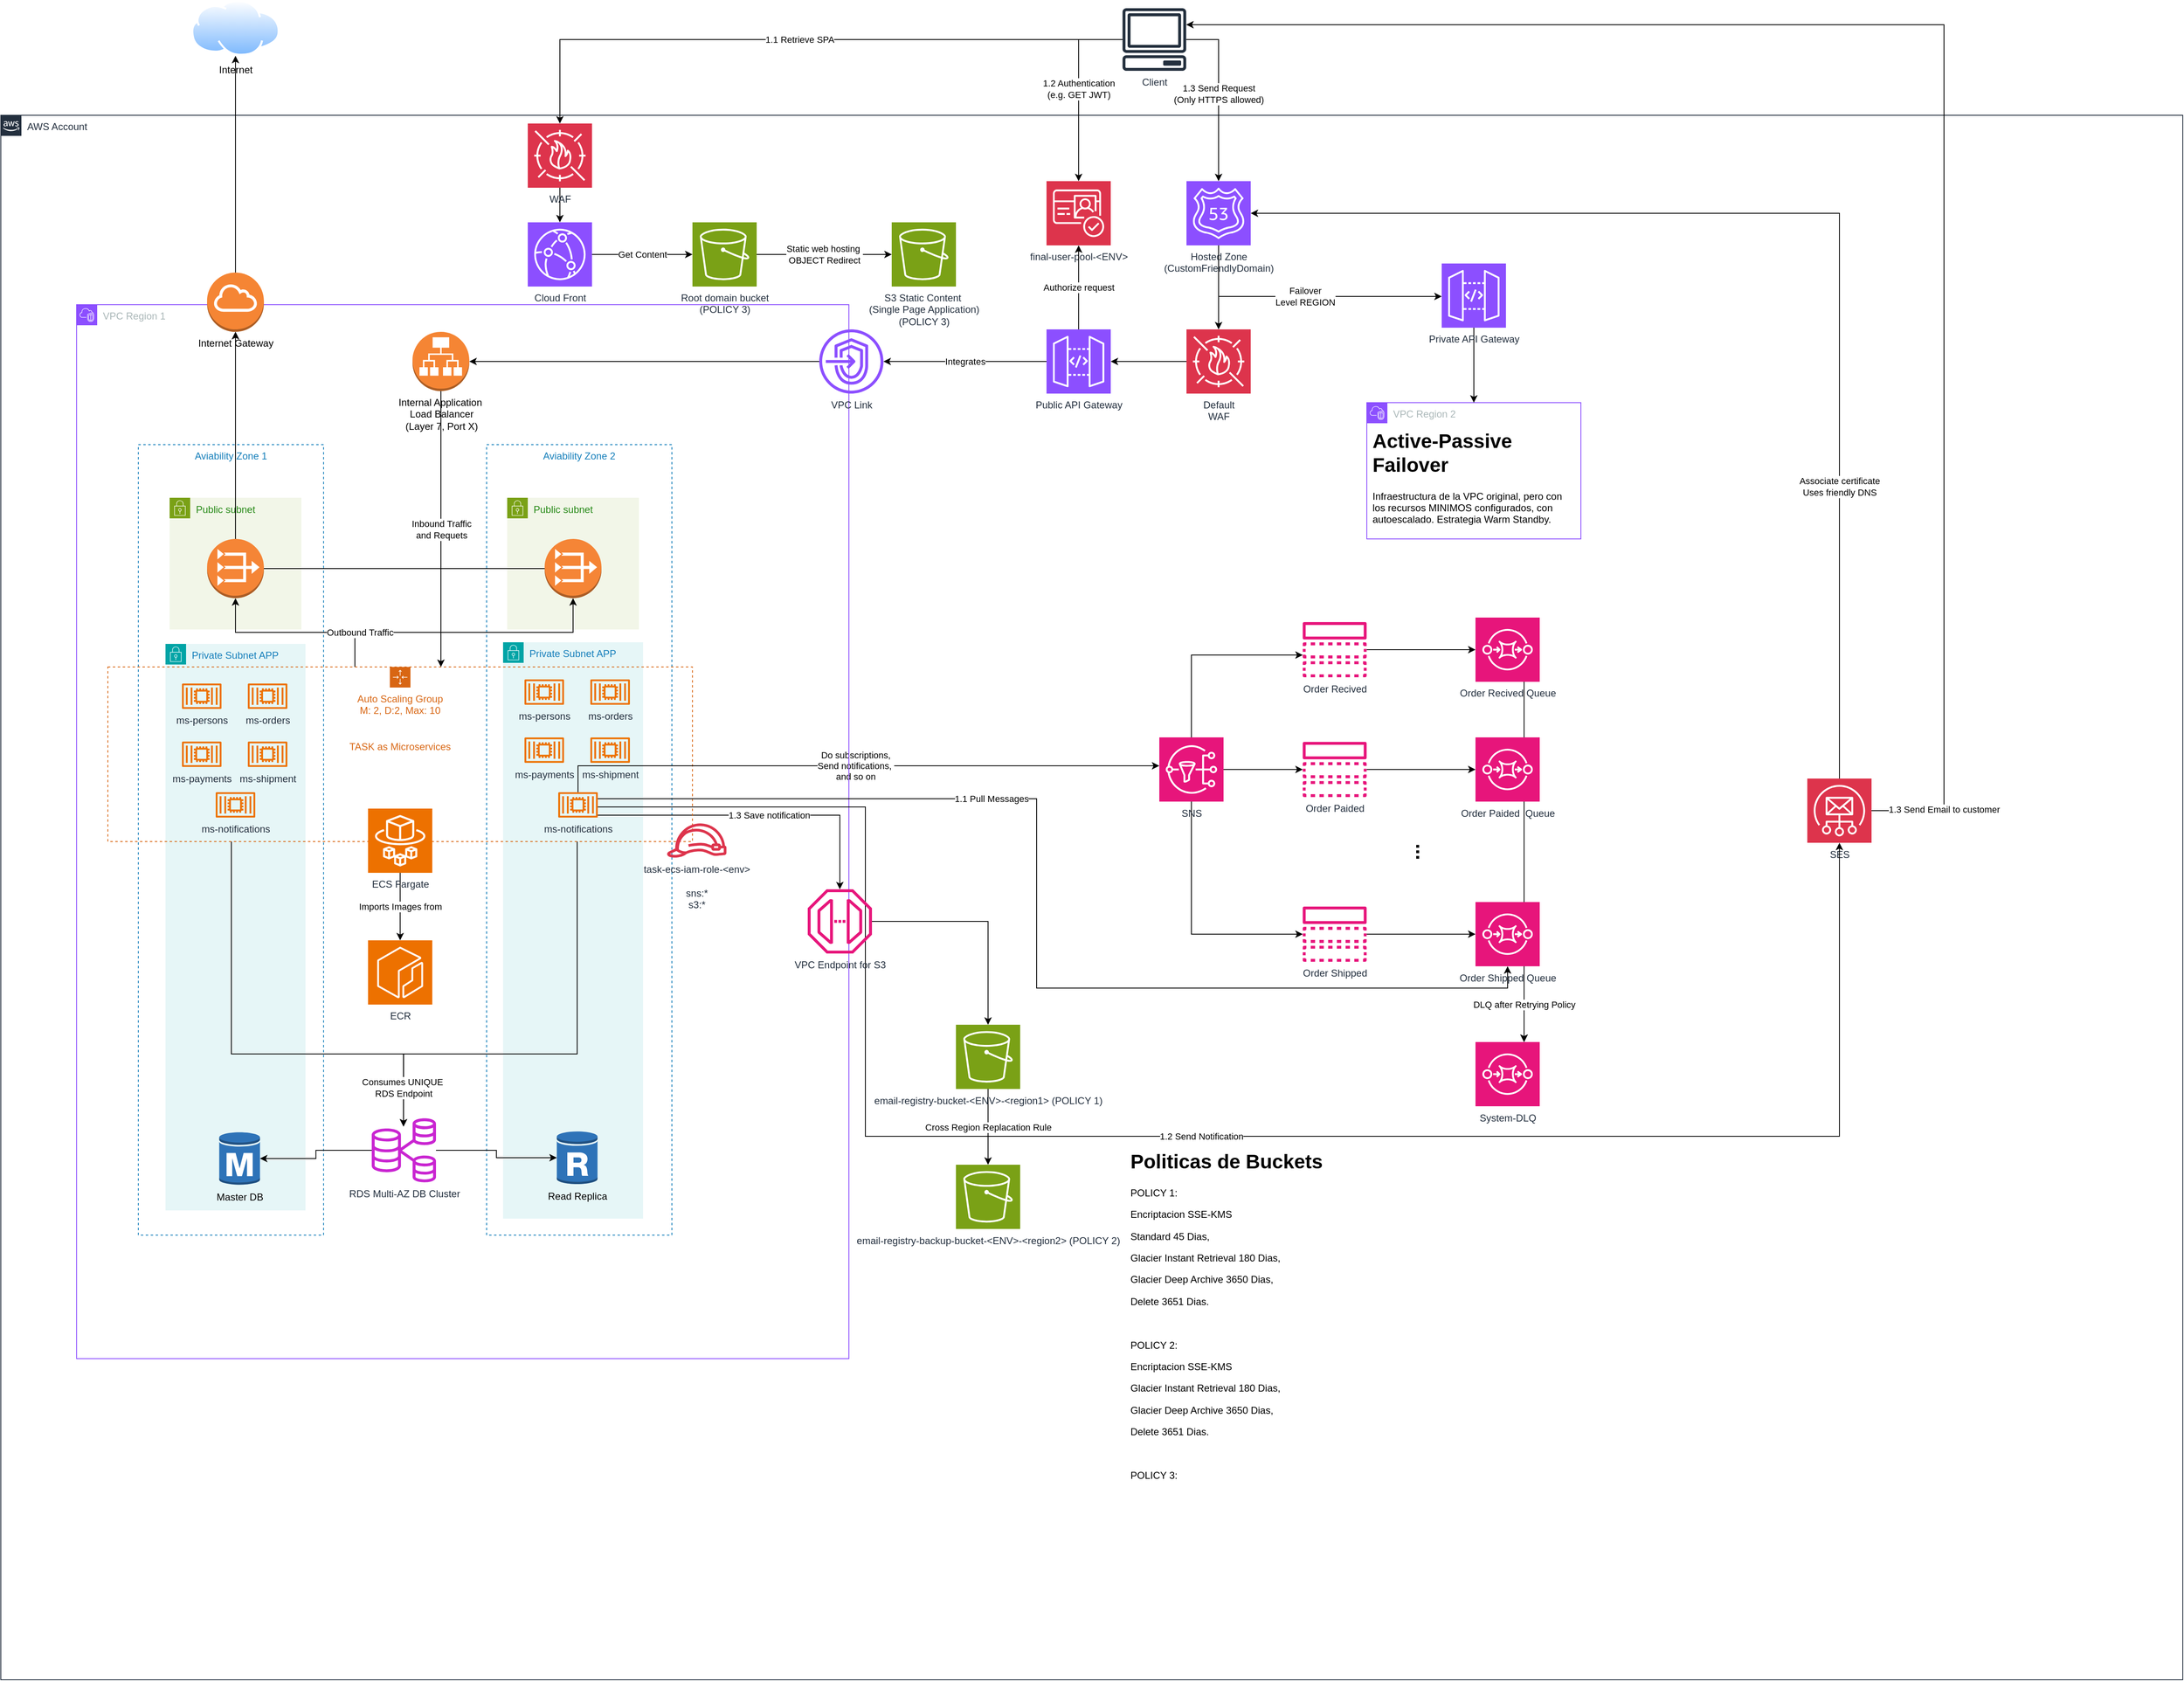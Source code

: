 <mxfile version="26.0.14">
  <diagram name="Página-1" id="UeyDWp3atbMxSJS5Hcny">
    <mxGraphModel dx="2514" dy="2037" grid="1" gridSize="10" guides="1" tooltips="1" connect="1" arrows="1" fold="1" page="1" pageScale="1" pageWidth="827" pageHeight="1169" math="0" shadow="0">
      <root>
        <mxCell id="0" />
        <mxCell id="1" parent="0" />
        <mxCell id="W8wxUIG6hcebt33dwh8t-103" value="Public subnet" style="points=[[0,0],[0.25,0],[0.5,0],[0.75,0],[1,0],[1,0.25],[1,0.5],[1,0.75],[1,1],[0.75,1],[0.5,1],[0.25,1],[0,1],[0,0.75],[0,0.5],[0,0.25]];outlineConnect=0;gradientColor=none;html=1;whiteSpace=wrap;fontSize=12;fontStyle=0;container=0;pointerEvents=0;collapsible=0;recursiveResize=0;shape=mxgraph.aws4.group;grIcon=mxgraph.aws4.group_security_group;grStroke=0;strokeColor=#7AA116;fillColor=#F2F6E8;verticalAlign=top;align=left;spacingLeft=30;fontColor=#248814;dashed=0;movable=1;resizable=1;rotatable=1;deletable=1;editable=1;locked=0;connectable=1;" parent="1" vertex="1">
          <mxGeometry x="35" y="364.5" width="160" height="160" as="geometry" />
        </mxCell>
        <mxCell id="W8wxUIG6hcebt33dwh8t-148" value="Aviability Zone 2" style="fillColor=none;strokeColor=#147EBA;dashed=1;verticalAlign=top;fontStyle=0;fontColor=#147EBA;whiteSpace=wrap;html=1;" parent="1" vertex="1">
          <mxGeometry x="10" y="300" width="225" height="960" as="geometry" />
        </mxCell>
        <mxCell id="W8wxUIG6hcebt33dwh8t-147" value="Aviability Zone 1" style="fillColor=none;strokeColor=#147EBA;dashed=1;verticalAlign=top;fontStyle=0;fontColor=#147EBA;whiteSpace=wrap;html=1;" parent="1" vertex="1">
          <mxGeometry x="-413" y="300" width="225" height="960" as="geometry" />
        </mxCell>
        <mxCell id="W8wxUIG6hcebt33dwh8t-63" value="Public subnet" style="points=[[0,0],[0.25,0],[0.5,0],[0.75,0],[1,0],[1,0.25],[1,0.5],[1,0.75],[1,1],[0.75,1],[0.5,1],[0.25,1],[0,1],[0,0.75],[0,0.5],[0,0.25]];outlineConnect=0;gradientColor=none;html=1;whiteSpace=wrap;fontSize=12;fontStyle=0;container=0;pointerEvents=0;collapsible=0;recursiveResize=0;shape=mxgraph.aws4.group;grIcon=mxgraph.aws4.group_security_group;grStroke=0;strokeColor=#7AA116;fillColor=#F2F6E8;verticalAlign=top;align=left;spacingLeft=30;fontColor=#248814;dashed=0;" parent="1" vertex="1">
          <mxGeometry x="-375" y="364.5" width="160" height="160" as="geometry" />
        </mxCell>
        <mxCell id="W8wxUIG6hcebt33dwh8t-146" style="edgeStyle=orthogonalEdgeStyle;rounded=0;orthogonalLoop=1;jettySize=auto;html=1;entryX=0.5;entryY=1;entryDx=0;entryDy=0;entryPerimeter=0;" parent="1" source="W8wxUIG6hcebt33dwh8t-104" target="W8wxUIG6hcebt33dwh8t-142" edge="1">
          <mxGeometry relative="1" as="geometry" />
        </mxCell>
        <mxCell id="W8wxUIG6hcebt33dwh8t-137" value="AWS Account" style="points=[[0,0],[0.25,0],[0.5,0],[0.75,0],[1,0],[1,0.25],[1,0.5],[1,0.75],[1,1],[0.75,1],[0.5,1],[0.25,1],[0,1],[0,0.75],[0,0.5],[0,0.25]];outlineConnect=0;gradientColor=none;html=1;whiteSpace=wrap;fontSize=12;fontStyle=0;container=0;pointerEvents=0;collapsible=0;recursiveResize=0;shape=mxgraph.aws4.group;grIcon=mxgraph.aws4.group_aws_cloud_alt;strokeColor=#232F3E;fillColor=none;verticalAlign=top;align=left;spacingLeft=30;fontColor=#232F3E;dashed=0;" parent="1" vertex="1">
          <mxGeometry x="-580" y="-100" width="2650" height="1900" as="geometry" />
        </mxCell>
        <mxCell id="W8wxUIG6hcebt33dwh8t-102" value="Private Subnet APP" style="points=[[0,0],[0.25,0],[0.5,0],[0.75,0],[1,0],[1,0.25],[1,0.5],[1,0.75],[1,1],[0.75,1],[0.5,1],[0.25,1],[0,1],[0,0.75],[0,0.5],[0,0.25]];outlineConnect=0;gradientColor=none;html=1;whiteSpace=wrap;fontSize=12;fontStyle=0;container=0;pointerEvents=0;collapsible=0;recursiveResize=0;shape=mxgraph.aws4.group;grIcon=mxgraph.aws4.group_security_group;grStroke=0;strokeColor=#00A4A6;fillColor=#E6F6F7;verticalAlign=top;align=left;spacingLeft=30;fontColor=#147EBA;dashed=0;movable=1;resizable=1;rotatable=1;deletable=1;editable=1;locked=0;connectable=1;" parent="1" vertex="1">
          <mxGeometry x="30" y="540" width="170" height="700" as="geometry" />
        </mxCell>
        <mxCell id="W8wxUIG6hcebt33dwh8t-8" style="edgeStyle=orthogonalEdgeStyle;rounded=0;orthogonalLoop=1;jettySize=auto;html=1;" parent="1" source="W8wxUIG6hcebt33dwh8t-2" target="W8wxUIG6hcebt33dwh8t-4" edge="1">
          <mxGeometry relative="1" as="geometry">
            <Array as="points">
              <mxPoint x="866" y="555.5" />
            </Array>
          </mxGeometry>
        </mxCell>
        <mxCell id="W8wxUIG6hcebt33dwh8t-9" style="edgeStyle=orthogonalEdgeStyle;rounded=0;orthogonalLoop=1;jettySize=auto;html=1;" parent="1" source="W8wxUIG6hcebt33dwh8t-2" target="W8wxUIG6hcebt33dwh8t-5" edge="1">
          <mxGeometry relative="1" as="geometry" />
        </mxCell>
        <mxCell id="W8wxUIG6hcebt33dwh8t-10" style="edgeStyle=orthogonalEdgeStyle;rounded=0;orthogonalLoop=1;jettySize=auto;html=1;" parent="1" source="W8wxUIG6hcebt33dwh8t-2" target="W8wxUIG6hcebt33dwh8t-6" edge="1">
          <mxGeometry relative="1" as="geometry">
            <Array as="points">
              <mxPoint x="866" y="894.5" />
            </Array>
          </mxGeometry>
        </mxCell>
        <mxCell id="W8wxUIG6hcebt33dwh8t-2" value="SNS" style="sketch=0;points=[[0,0,0],[0.25,0,0],[0.5,0,0],[0.75,0,0],[1,0,0],[0,1,0],[0.25,1,0],[0.5,1,0],[0.75,1,0],[1,1,0],[0,0.25,0],[0,0.5,0],[0,0.75,0],[1,0.25,0],[1,0.5,0],[1,0.75,0]];outlineConnect=0;fontColor=#232F3E;fillColor=#E7157B;strokeColor=#ffffff;dashed=0;verticalLabelPosition=bottom;verticalAlign=top;align=center;html=1;fontSize=12;fontStyle=0;aspect=fixed;shape=mxgraph.aws4.resourceIcon;resIcon=mxgraph.aws4.sns;" parent="1" vertex="1">
          <mxGeometry x="827" y="655.5" width="78" height="78" as="geometry" />
        </mxCell>
        <mxCell id="W8wxUIG6hcebt33dwh8t-18" style="edgeStyle=orthogonalEdgeStyle;rounded=0;orthogonalLoop=1;jettySize=auto;html=1;" parent="1" source="W8wxUIG6hcebt33dwh8t-4" target="W8wxUIG6hcebt33dwh8t-13" edge="1">
          <mxGeometry relative="1" as="geometry" />
        </mxCell>
        <mxCell id="W8wxUIG6hcebt33dwh8t-4" value="Order Recived" style="sketch=0;outlineConnect=0;fontColor=#232F3E;gradientColor=none;fillColor=#E7157B;strokeColor=none;dashed=0;verticalLabelPosition=bottom;verticalAlign=top;align=center;html=1;fontSize=12;fontStyle=0;aspect=fixed;pointerEvents=1;shape=mxgraph.aws4.topic;" parent="1" vertex="1">
          <mxGeometry x="1001" y="515.5" width="78" height="67" as="geometry" />
        </mxCell>
        <mxCell id="W8wxUIG6hcebt33dwh8t-17" style="edgeStyle=orthogonalEdgeStyle;rounded=0;orthogonalLoop=1;jettySize=auto;html=1;" parent="1" source="W8wxUIG6hcebt33dwh8t-5" target="W8wxUIG6hcebt33dwh8t-14" edge="1">
          <mxGeometry relative="1" as="geometry" />
        </mxCell>
        <mxCell id="W8wxUIG6hcebt33dwh8t-5" value="Order Paided" style="sketch=0;outlineConnect=0;fontColor=#232F3E;gradientColor=none;fillColor=#E7157B;strokeColor=none;dashed=0;verticalLabelPosition=bottom;verticalAlign=top;align=center;html=1;fontSize=12;fontStyle=0;aspect=fixed;pointerEvents=1;shape=mxgraph.aws4.topic;" parent="1" vertex="1">
          <mxGeometry x="1001" y="661" width="78" height="67" as="geometry" />
        </mxCell>
        <mxCell id="W8wxUIG6hcebt33dwh8t-16" style="edgeStyle=orthogonalEdgeStyle;rounded=0;orthogonalLoop=1;jettySize=auto;html=1;" parent="1" source="W8wxUIG6hcebt33dwh8t-6" target="W8wxUIG6hcebt33dwh8t-15" edge="1">
          <mxGeometry relative="1" as="geometry" />
        </mxCell>
        <mxCell id="W8wxUIG6hcebt33dwh8t-6" value="Order Shipped" style="sketch=0;outlineConnect=0;fontColor=#232F3E;gradientColor=none;fillColor=#E7157B;strokeColor=none;dashed=0;verticalLabelPosition=bottom;verticalAlign=top;align=center;html=1;fontSize=12;fontStyle=0;aspect=fixed;pointerEvents=1;shape=mxgraph.aws4.topic;" parent="1" vertex="1">
          <mxGeometry x="1001" y="861" width="78" height="67" as="geometry" />
        </mxCell>
        <mxCell id="W8wxUIG6hcebt33dwh8t-34" value="Cross Region Replacation Rule" style="edgeStyle=orthogonalEdgeStyle;rounded=0;orthogonalLoop=1;jettySize=auto;html=1;" parent="1" source="W8wxUIG6hcebt33dwh8t-11" target="W8wxUIG6hcebt33dwh8t-33" edge="1">
          <mxGeometry relative="1" as="geometry">
            <mxPoint as="offset" />
          </mxGeometry>
        </mxCell>
        <mxCell id="W8wxUIG6hcebt33dwh8t-11" value="email-registry-bucket-&amp;lt;ENV&amp;gt;-&amp;lt;region1&amp;gt; (POLICY 1)" style="sketch=0;points=[[0,0,0],[0.25,0,0],[0.5,0,0],[0.75,0,0],[1,0,0],[0,1,0],[0.25,1,0],[0.5,1,0],[0.75,1,0],[1,1,0],[0,0.25,0],[0,0.5,0],[0,0.75,0],[1,0.25,0],[1,0.5,0],[1,0.75,0]];outlineConnect=0;fontColor=#232F3E;fillColor=#7AA116;strokeColor=#ffffff;dashed=0;verticalLabelPosition=bottom;verticalAlign=top;align=center;html=1;fontSize=12;fontStyle=0;aspect=fixed;shape=mxgraph.aws4.resourceIcon;resIcon=mxgraph.aws4.s3;" parent="1" vertex="1">
          <mxGeometry x="580" y="1004.5" width="78" height="78" as="geometry" />
        </mxCell>
        <mxCell id="W8wxUIG6hcebt33dwh8t-12" value="&lt;h1 style=&quot;margin-top: 0px;&quot;&gt;Politicas de Buckets&lt;/h1&gt;&lt;p&gt;&lt;span style=&quot;background-color: transparent; color: light-dark(rgb(0, 0, 0), rgb(255, 255, 255));&quot;&gt;POLICY 1:&lt;/span&gt;&lt;br&gt;&lt;/p&gt;&lt;p&gt;Encriptacion SSE-KMS&lt;span style=&quot;background-color: transparent; color: light-dark(rgb(0, 0, 0), rgb(255, 255, 255));&quot;&gt;&lt;br&gt;&lt;/span&gt;&lt;/p&gt;&lt;p&gt;Standard 45 Dias,&lt;/p&gt;&lt;p&gt;Glacier Instant Retrieval 180 Dias,&lt;/p&gt;&lt;p&gt;&lt;span style=&quot;background-color: transparent; color: light-dark(rgb(0, 0, 0), rgb(255, 255, 255));&quot;&gt;Glacier Deep Archive 3650 Dias,&lt;/span&gt;&lt;br&gt;&lt;/p&gt;&lt;p&gt;&lt;span style=&quot;background-color: transparent; color: light-dark(rgb(0, 0, 0), rgb(255, 255, 255));&quot;&gt;Delete 3651 Dias.&lt;/span&gt;&lt;/p&gt;&lt;p&gt;&lt;span style=&quot;background-color: transparent; color: light-dark(rgb(0, 0, 0), rgb(255, 255, 255));&quot;&gt;&lt;br&gt;&lt;/span&gt;&lt;/p&gt;&lt;p&gt;POLICY 2:&lt;/p&gt;&lt;p&gt;Encriptacion SSE-KMS&lt;br&gt;&lt;/p&gt;&lt;p&gt;&lt;span style=&quot;background-color: transparent; color: light-dark(rgb(0, 0, 0), rgb(255, 255, 255));&quot;&gt;Glacier Instant Retrieval 180 Dias,&lt;/span&gt;&lt;br&gt;&lt;/p&gt;&lt;p&gt;&lt;span style=&quot;background-color: transparent; color: light-dark(rgb(0, 0, 0), rgb(255, 255, 255));&quot;&gt;Glacier Deep Archive 3650 Dias,&lt;/span&gt;&lt;br&gt;&lt;/p&gt;&lt;p&gt;&lt;span style=&quot;background-color: transparent; color: light-dark(rgb(0, 0, 0), rgb(255, 255, 255));&quot;&gt;Delete 3651 Dias.&lt;/span&gt;&lt;/p&gt;&lt;p&gt;&lt;span style=&quot;background-color: transparent; color: light-dark(rgb(0, 0, 0), rgb(255, 255, 255));&quot;&gt;&lt;br&gt;&lt;/span&gt;&lt;/p&gt;&lt;p&gt;&lt;span style=&quot;background-color: transparent; color: light-dark(rgb(0, 0, 0), rgb(255, 255, 255));&quot;&gt;POLICY 3:&lt;/span&gt;&lt;/p&gt;&lt;p&gt;&lt;span style=&quot;background-color: transparent; color: light-dark(rgb(0, 0, 0), rgb(255, 255, 255));&quot;&gt;&lt;br&gt;&lt;/span&gt;&lt;/p&gt;" style="text;html=1;whiteSpace=wrap;overflow=hidden;rounded=0;" parent="1" vertex="1">
          <mxGeometry x="790" y="1150" width="380" height="600" as="geometry" />
        </mxCell>
        <mxCell id="W8wxUIG6hcebt33dwh8t-37" style="edgeStyle=orthogonalEdgeStyle;rounded=0;orthogonalLoop=1;jettySize=auto;html=1;" parent="1" edge="1">
          <mxGeometry relative="1" as="geometry">
            <mxPoint x="1270" y="588" as="sourcePoint" />
            <mxPoint x="1270" y="1025.5" as="targetPoint" />
          </mxGeometry>
        </mxCell>
        <mxCell id="W8wxUIG6hcebt33dwh8t-13" value="Order Recived Queue" style="sketch=0;points=[[0,0,0],[0.25,0,0],[0.5,0,0],[0.75,0,0],[1,0,0],[0,1,0],[0.25,1,0],[0.5,1,0],[0.75,1,0],[1,1,0],[0,0.25,0],[0,0.5,0],[0,0.75,0],[1,0.25,0],[1,0.5,0],[1,0.75,0]];outlineConnect=0;fontColor=#232F3E;fillColor=#E7157B;strokeColor=#ffffff;dashed=0;verticalLabelPosition=bottom;verticalAlign=top;align=center;html=1;fontSize=12;fontStyle=0;aspect=fixed;shape=mxgraph.aws4.resourceIcon;resIcon=mxgraph.aws4.sqs;" parent="1" vertex="1">
          <mxGeometry x="1211" y="510" width="78" height="78" as="geometry" />
        </mxCell>
        <mxCell id="W8wxUIG6hcebt33dwh8t-38" style="edgeStyle=orthogonalEdgeStyle;rounded=0;orthogonalLoop=1;jettySize=auto;html=1;" parent="1" edge="1">
          <mxGeometry relative="1" as="geometry">
            <mxPoint x="1270" y="733.5" as="sourcePoint" />
            <mxPoint x="1270" y="1025.5" as="targetPoint" />
          </mxGeometry>
        </mxCell>
        <mxCell id="W8wxUIG6hcebt33dwh8t-14" value="Order Paided&amp;nbsp;&amp;nbsp;Queue" style="sketch=0;points=[[0,0,0],[0.25,0,0],[0.5,0,0],[0.75,0,0],[1,0,0],[0,1,0],[0.25,1,0],[0.5,1,0],[0.75,1,0],[1,1,0],[0,0.25,0],[0,0.5,0],[0,0.75,0],[1,0.25,0],[1,0.5,0],[1,0.75,0]];outlineConnect=0;fontColor=#232F3E;fillColor=#E7157B;strokeColor=#ffffff;dashed=0;verticalLabelPosition=bottom;verticalAlign=top;align=center;html=1;fontSize=12;fontStyle=0;aspect=fixed;shape=mxgraph.aws4.resourceIcon;resIcon=mxgraph.aws4.sqs;" parent="1" vertex="1">
          <mxGeometry x="1211" y="655.5" width="78" height="78" as="geometry" />
        </mxCell>
        <mxCell id="W8wxUIG6hcebt33dwh8t-15" value="Order Shipped Queue" style="sketch=0;points=[[0,0,0],[0.25,0,0],[0.5,0,0],[0.75,0,0],[1,0,0],[0,1,0],[0.25,1,0],[0.5,1,0],[0.75,1,0],[1,1,0],[0,0.25,0],[0,0.5,0],[0,0.75,0],[1,0.25,0],[1,0.5,0],[1,0.75,0]];outlineConnect=0;fontColor=#232F3E;fillColor=#E7157B;strokeColor=#ffffff;dashed=0;verticalLabelPosition=bottom;verticalAlign=top;align=center;html=1;fontSize=12;fontStyle=0;aspect=fixed;shape=mxgraph.aws4.resourceIcon;resIcon=mxgraph.aws4.sqs;" parent="1" vertex="1">
          <mxGeometry x="1211" y="855.5" width="78" height="78" as="geometry" />
        </mxCell>
        <mxCell id="W8wxUIG6hcebt33dwh8t-32" value="1.3 Save notification" style="edgeStyle=orthogonalEdgeStyle;rounded=0;orthogonalLoop=1;jettySize=auto;html=1;" parent="1" source="W8wxUIG6hcebt33dwh8t-128" target="yXCmuLq85bu9272WF-M7-2" edge="1">
          <mxGeometry x="0.084" relative="1" as="geometry">
            <mxPoint x="619" y="783.5" as="sourcePoint" />
            <Array as="points">
              <mxPoint x="439" y="750" />
            </Array>
            <mxPoint as="offset" />
          </mxGeometry>
        </mxCell>
        <mxCell id="W8wxUIG6hcebt33dwh8t-151" value="1.3 Send Email to customer" style="edgeStyle=orthogonalEdgeStyle;rounded=0;orthogonalLoop=1;jettySize=auto;html=1;" parent="1" source="W8wxUIG6hcebt33dwh8t-23" target="W8wxUIG6hcebt33dwh8t-45" edge="1">
          <mxGeometry x="-0.909" relative="1" as="geometry">
            <Array as="points">
              <mxPoint x="1780" y="744" />
              <mxPoint x="1780" y="-210" />
            </Array>
            <mxPoint as="offset" />
          </mxGeometry>
        </mxCell>
        <mxCell id="W8wxUIG6hcebt33dwh8t-23" value="SES" style="sketch=0;points=[[0,0,0],[0.25,0,0],[0.5,0,0],[0.75,0,0],[1,0,0],[0,1,0],[0.25,1,0],[0.5,1,0],[0.75,1,0],[1,1,0],[0,0.25,0],[0,0.5,0],[0,0.75,0],[1,0.25,0],[1,0.5,0],[1,0.75,0]];outlineConnect=0;fontColor=#232F3E;fillColor=#DD344C;strokeColor=#ffffff;dashed=0;verticalLabelPosition=bottom;verticalAlign=top;align=center;html=1;fontSize=12;fontStyle=0;aspect=fixed;shape=mxgraph.aws4.resourceIcon;resIcon=mxgraph.aws4.simple_email_service;" parent="1" vertex="1">
          <mxGeometry x="1614" y="705.5" width="78" height="78" as="geometry" />
        </mxCell>
        <mxCell id="W8wxUIG6hcebt33dwh8t-53" style="edgeStyle=orthogonalEdgeStyle;rounded=0;orthogonalLoop=1;jettySize=auto;html=1;" parent="1" source="W8wxUIG6hcebt33dwh8t-28" target="W8wxUIG6hcebt33dwh8t-52" edge="1">
          <mxGeometry relative="1" as="geometry" />
        </mxCell>
        <mxCell id="vb863O5oUdCs1b9omrCE-2" value="Failover&lt;div&gt;Level REGION&lt;/div&gt;" style="edgeStyle=orthogonalEdgeStyle;rounded=0;orthogonalLoop=1;jettySize=auto;html=1;" parent="1" source="W8wxUIG6hcebt33dwh8t-28" target="W8wxUIG6hcebt33dwh8t-157" edge="1">
          <mxGeometry relative="1" as="geometry">
            <Array as="points">
              <mxPoint x="899" y="120" />
            </Array>
          </mxGeometry>
        </mxCell>
        <mxCell id="W8wxUIG6hcebt33dwh8t-28" value="Hosted Zone&lt;div&gt;(CustomFriendlyDomain)&lt;/div&gt;" style="sketch=0;points=[[0,0,0],[0.25,0,0],[0.5,0,0],[0.75,0,0],[1,0,0],[0,1,0],[0.25,1,0],[0.5,1,0],[0.75,1,0],[1,1,0],[0,0.25,0],[0,0.5,0],[0,0.75,0],[1,0.25,0],[1,0.5,0],[1,0.75,0]];outlineConnect=0;fontColor=#232F3E;fillColor=#8C4FFF;strokeColor=#ffffff;dashed=0;verticalLabelPosition=bottom;verticalAlign=top;align=center;html=1;fontSize=12;fontStyle=0;aspect=fixed;shape=mxgraph.aws4.resourceIcon;resIcon=mxgraph.aws4.route_53;" parent="1" vertex="1">
          <mxGeometry x="860" y="-20" width="78" height="78" as="geometry" />
        </mxCell>
        <mxCell id="W8wxUIG6hcebt33dwh8t-30" value="&lt;h1 style=&quot;margin-top: 0px;&quot;&gt;...&lt;/h1&gt;" style="text;html=1;whiteSpace=wrap;overflow=hidden;rounded=0;rotation=90;" parent="1" vertex="1">
          <mxGeometry x="1131" y="775.5" width="30" height="44.5" as="geometry" />
        </mxCell>
        <mxCell id="W8wxUIG6hcebt33dwh8t-33" value="email-registry-backup-bucket-&amp;lt;ENV&amp;gt;-&amp;lt;region2&amp;gt;&amp;nbsp;(POLICY 2)" style="sketch=0;points=[[0,0,0],[0.25,0,0],[0.5,0,0],[0.75,0,0],[1,0,0],[0,1,0],[0.25,1,0],[0.5,1,0],[0.75,1,0],[1,1,0],[0,0.25,0],[0,0.5,0],[0,0.75,0],[1,0.25,0],[1,0.5,0],[1,0.75,0]];outlineConnect=0;fontColor=#232F3E;fillColor=#7AA116;strokeColor=#ffffff;dashed=0;verticalLabelPosition=bottom;verticalAlign=top;align=center;html=1;fontSize=12;fontStyle=0;aspect=fixed;shape=mxgraph.aws4.resourceIcon;resIcon=mxgraph.aws4.s3;" parent="1" vertex="1">
          <mxGeometry x="580" y="1174.5" width="78" height="78" as="geometry" />
        </mxCell>
        <mxCell id="W8wxUIG6hcebt33dwh8t-35" value="System-DLQ" style="sketch=0;points=[[0,0,0],[0.25,0,0],[0.5,0,0],[0.75,0,0],[1,0,0],[0,1,0],[0.25,1,0],[0.5,1,0],[0.75,1,0],[1,1,0],[0,0.25,0],[0,0.5,0],[0,0.75,0],[1,0.25,0],[1,0.5,0],[1,0.75,0]];outlineConnect=0;fontColor=#232F3E;fillColor=#E7157B;strokeColor=#ffffff;dashed=0;verticalLabelPosition=bottom;verticalAlign=top;align=center;html=1;fontSize=12;fontStyle=0;aspect=fixed;shape=mxgraph.aws4.resourceIcon;resIcon=mxgraph.aws4.sqs;" parent="1" vertex="1">
          <mxGeometry x="1211" y="1025.5" width="78" height="78" as="geometry" />
        </mxCell>
        <mxCell id="W8wxUIG6hcebt33dwh8t-39" value="DLQ after Retrying Policy" style="edgeStyle=orthogonalEdgeStyle;rounded=0;orthogonalLoop=1;jettySize=auto;html=1;entryX=0.5;entryY=0;entryDx=0;entryDy=0;entryPerimeter=0;" parent="1" edge="1">
          <mxGeometry relative="1" as="geometry">
            <mxPoint x="1270" y="933.5" as="sourcePoint" />
            <mxPoint x="1270" y="1025.5" as="targetPoint" />
          </mxGeometry>
        </mxCell>
        <mxCell id="W8wxUIG6hcebt33dwh8t-44" value="Get Content" style="edgeStyle=orthogonalEdgeStyle;rounded=0;orthogonalLoop=1;jettySize=auto;html=1;" parent="1" source="W8wxUIG6hcebt33dwh8t-41" target="W8wxUIG6hcebt33dwh8t-43" edge="1">
          <mxGeometry relative="1" as="geometry" />
        </mxCell>
        <mxCell id="W8wxUIG6hcebt33dwh8t-41" value="Cloud Front" style="sketch=0;points=[[0,0,0],[0.25,0,0],[0.5,0,0],[0.75,0,0],[1,0,0],[0,1,0],[0.25,1,0],[0.5,1,0],[0.75,1,0],[1,1,0],[0,0.25,0],[0,0.5,0],[0,0.75,0],[1,0.25,0],[1,0.5,0],[1,0.75,0]];outlineConnect=0;fontColor=#232F3E;fillColor=#8C4FFF;strokeColor=#ffffff;dashed=0;verticalLabelPosition=bottom;verticalAlign=top;align=center;html=1;fontSize=12;fontStyle=0;aspect=fixed;shape=mxgraph.aws4.resourceIcon;resIcon=mxgraph.aws4.cloudfront;" parent="1" vertex="1">
          <mxGeometry x="60" y="30" width="78" height="78" as="geometry" />
        </mxCell>
        <mxCell id="W8wxUIG6hcebt33dwh8t-42" value="final-user-pool-&amp;lt;ENV&amp;gt;" style="sketch=0;points=[[0,0,0],[0.25,0,0],[0.5,0,0],[0.75,0,0],[1,0,0],[0,1,0],[0.25,1,0],[0.5,1,0],[0.75,1,0],[1,1,0],[0,0.25,0],[0,0.5,0],[0,0.75,0],[1,0.25,0],[1,0.5,0],[1,0.75,0]];outlineConnect=0;fontColor=#232F3E;fillColor=#DD344C;strokeColor=#ffffff;dashed=0;verticalLabelPosition=bottom;verticalAlign=top;align=center;html=1;fontSize=12;fontStyle=0;aspect=fixed;shape=mxgraph.aws4.resourceIcon;resIcon=mxgraph.aws4.cognito;" parent="1" vertex="1">
          <mxGeometry x="690" y="-20" width="78" height="78" as="geometry" />
        </mxCell>
        <mxCell id="yXCmuLq85bu9272WF-M7-14" value="Static web hosting&amp;nbsp;&lt;div&gt;OBJECT Redirect&lt;/div&gt;" style="edgeStyle=orthogonalEdgeStyle;rounded=0;orthogonalLoop=1;jettySize=auto;html=1;" edge="1" parent="1" source="W8wxUIG6hcebt33dwh8t-43" target="yXCmuLq85bu9272WF-M7-13">
          <mxGeometry relative="1" as="geometry" />
        </mxCell>
        <mxCell id="W8wxUIG6hcebt33dwh8t-43" value="Root domain bucket&lt;br&gt;&lt;div&gt;&lt;span style=&quot;background-color: transparent; color: light-dark(rgb(35, 47, 62), rgb(189, 199, 212));&quot;&gt;(POLICY 3)&lt;/span&gt;&lt;/div&gt;" style="sketch=0;points=[[0,0,0],[0.25,0,0],[0.5,0,0],[0.75,0,0],[1,0,0],[0,1,0],[0.25,1,0],[0.5,1,0],[0.75,1,0],[1,1,0],[0,0.25,0],[0,0.5,0],[0,0.75,0],[1,0.25,0],[1,0.5,0],[1,0.75,0]];outlineConnect=0;fontColor=#232F3E;fillColor=#7AA116;strokeColor=#ffffff;dashed=0;verticalLabelPosition=bottom;verticalAlign=top;align=center;html=1;fontSize=12;fontStyle=0;aspect=fixed;shape=mxgraph.aws4.resourceIcon;resIcon=mxgraph.aws4.s3;" parent="1" vertex="1">
          <mxGeometry x="260" y="30" width="78" height="78" as="geometry" />
        </mxCell>
        <mxCell id="W8wxUIG6hcebt33dwh8t-47" value="1.2 Authentication&lt;div&gt;(e.g. GET JWT)&lt;/div&gt;" style="edgeStyle=orthogonalEdgeStyle;rounded=0;orthogonalLoop=1;jettySize=auto;html=1;" parent="1" source="W8wxUIG6hcebt33dwh8t-45" target="W8wxUIG6hcebt33dwh8t-42" edge="1">
          <mxGeometry x="0.003" relative="1" as="geometry">
            <mxPoint as="offset" />
          </mxGeometry>
        </mxCell>
        <mxCell id="W8wxUIG6hcebt33dwh8t-49" value="1.3 Send Request&lt;div&gt;(Only HTTPS allowed)&lt;/div&gt;" style="edgeStyle=orthogonalEdgeStyle;rounded=0;orthogonalLoop=1;jettySize=auto;html=1;" parent="1" source="W8wxUIG6hcebt33dwh8t-45" target="W8wxUIG6hcebt33dwh8t-28" edge="1">
          <mxGeometry relative="1" as="geometry" />
        </mxCell>
        <mxCell id="MJlRMA11UOelgyCEUxNU-2" value="1.1 Retrieve SPA" style="edgeStyle=orthogonalEdgeStyle;rounded=0;orthogonalLoop=1;jettySize=auto;html=1;" parent="1" source="W8wxUIG6hcebt33dwh8t-45" target="MJlRMA11UOelgyCEUxNU-1" edge="1">
          <mxGeometry relative="1" as="geometry" />
        </mxCell>
        <mxCell id="W8wxUIG6hcebt33dwh8t-45" value="Client" style="sketch=0;outlineConnect=0;fontColor=#232F3E;gradientColor=none;fillColor=#232F3D;strokeColor=none;dashed=0;verticalLabelPosition=bottom;verticalAlign=top;align=center;html=1;fontSize=12;fontStyle=0;aspect=fixed;pointerEvents=1;shape=mxgraph.aws4.client;" parent="1" vertex="1">
          <mxGeometry x="782" y="-230" width="78" height="76" as="geometry" />
        </mxCell>
        <mxCell id="W8wxUIG6hcebt33dwh8t-150" value="Authorize request" style="edgeStyle=orthogonalEdgeStyle;rounded=0;orthogonalLoop=1;jettySize=auto;html=1;" parent="1" source="W8wxUIG6hcebt33dwh8t-48" target="W8wxUIG6hcebt33dwh8t-42" edge="1">
          <mxGeometry relative="1" as="geometry" />
        </mxCell>
        <mxCell id="yXCmuLq85bu9272WF-M7-10" value="Integrates" style="edgeStyle=orthogonalEdgeStyle;rounded=0;orthogonalLoop=1;jettySize=auto;html=1;" edge="1" parent="1" source="W8wxUIG6hcebt33dwh8t-48" target="yXCmuLq85bu9272WF-M7-11">
          <mxGeometry relative="1" as="geometry">
            <mxPoint x="298" y="199" as="targetPoint" />
          </mxGeometry>
        </mxCell>
        <mxCell id="W8wxUIG6hcebt33dwh8t-48" value="Public API Gateway" style="sketch=0;points=[[0,0,0],[0.25,0,0],[0.5,0,0],[0.75,0,0],[1,0,0],[0,1,0],[0.25,1,0],[0.5,1,0],[0.75,1,0],[1,1,0],[0,0.25,0],[0,0.5,0],[0,0.75,0],[1,0.25,0],[1,0.5,0],[1,0.75,0]];outlineConnect=0;fontColor=#232F3E;fillColor=#8C4FFF;strokeColor=#ffffff;dashed=0;verticalLabelPosition=bottom;verticalAlign=top;align=center;html=1;fontSize=12;fontStyle=0;aspect=fixed;shape=mxgraph.aws4.resourceIcon;resIcon=mxgraph.aws4.api_gateway;" parent="1" vertex="1">
          <mxGeometry x="690" y="160" width="78" height="78" as="geometry" />
        </mxCell>
        <mxCell id="W8wxUIG6hcebt33dwh8t-51" value="Associate certificate&lt;div&gt;Uses friendly DNS&lt;/div&gt;" style="edgeStyle=orthogonalEdgeStyle;rounded=0;orthogonalLoop=1;jettySize=auto;html=1;entryX=1;entryY=0.5;entryDx=0;entryDy=0;entryPerimeter=0;" parent="1" source="W8wxUIG6hcebt33dwh8t-23" target="W8wxUIG6hcebt33dwh8t-28" edge="1">
          <mxGeometry x="-0.494" relative="1" as="geometry">
            <Array as="points">
              <mxPoint x="1653" y="19" />
            </Array>
            <mxPoint as="offset" />
          </mxGeometry>
        </mxCell>
        <mxCell id="W8wxUIG6hcebt33dwh8t-54" style="edgeStyle=orthogonalEdgeStyle;rounded=0;orthogonalLoop=1;jettySize=auto;html=1;" parent="1" source="W8wxUIG6hcebt33dwh8t-52" target="W8wxUIG6hcebt33dwh8t-48" edge="1">
          <mxGeometry relative="1" as="geometry" />
        </mxCell>
        <mxCell id="W8wxUIG6hcebt33dwh8t-52" value="Default&lt;div&gt;WAF&lt;/div&gt;" style="sketch=0;points=[[0,0,0],[0.25,0,0],[0.5,0,0],[0.75,0,0],[1,0,0],[0,1,0],[0.25,1,0],[0.5,1,0],[0.75,1,0],[1,1,0],[0,0.25,0],[0,0.5,0],[0,0.75,0],[1,0.25,0],[1,0.5,0],[1,0.75,0]];outlineConnect=0;fontColor=#232F3E;fillColor=#DD344C;strokeColor=#ffffff;dashed=0;verticalLabelPosition=bottom;verticalAlign=top;align=center;html=1;fontSize=12;fontStyle=0;aspect=fixed;shape=mxgraph.aws4.resourceIcon;resIcon=mxgraph.aws4.waf;" parent="1" vertex="1">
          <mxGeometry x="860" y="160" width="78" height="78" as="geometry" />
        </mxCell>
        <mxCell id="W8wxUIG6hcebt33dwh8t-62" value="Private Subnet APP" style="points=[[0,0],[0.25,0],[0.5,0],[0.75,0],[1,0],[1,0.25],[1,0.5],[1,0.75],[1,1],[0.75,1],[0.5,1],[0.25,1],[0,1],[0,0.75],[0,0.5],[0,0.25]];outlineConnect=0;gradientColor=none;html=1;whiteSpace=wrap;fontSize=12;fontStyle=0;container=0;pointerEvents=0;collapsible=0;recursiveResize=0;shape=mxgraph.aws4.group;grIcon=mxgraph.aws4.group_security_group;grStroke=0;strokeColor=#00A4A6;fillColor=#E6F6F7;verticalAlign=top;align=left;spacingLeft=30;fontColor=#147EBA;dashed=0;" parent="1" vertex="1">
          <mxGeometry x="-380" y="542" width="170" height="688" as="geometry" />
        </mxCell>
        <mxCell id="W8wxUIG6hcebt33dwh8t-117" style="edgeStyle=orthogonalEdgeStyle;rounded=0;orthogonalLoop=1;jettySize=auto;html=1;" parent="1" source="W8wxUIG6hcebt33dwh8t-69" edge="1">
          <mxGeometry relative="1" as="geometry">
            <mxPoint x="-90.947" y="1128.099" as="targetPoint" />
            <Array as="points">
              <mxPoint x="-300" y="1040" />
              <mxPoint x="-91" y="1040" />
            </Array>
          </mxGeometry>
        </mxCell>
        <mxCell id="W8wxUIG6hcebt33dwh8t-118" value="Consumes UNIQUE&amp;nbsp;&lt;div&gt;RDS Endpoint&lt;/div&gt;" style="edgeStyle=orthogonalEdgeStyle;rounded=0;orthogonalLoop=1;jettySize=auto;html=1;" parent="1" source="W8wxUIG6hcebt33dwh8t-69" edge="1">
          <mxGeometry x="0.827" relative="1" as="geometry">
            <mxPoint x="-90.947" y="1128.099" as="targetPoint" />
            <Array as="points">
              <mxPoint x="120" y="1040" />
              <mxPoint x="-91" y="1040" />
            </Array>
            <mxPoint y="1" as="offset" />
          </mxGeometry>
        </mxCell>
        <mxCell id="W8wxUIG6hcebt33dwh8t-140" style="edgeStyle=orthogonalEdgeStyle;rounded=0;orthogonalLoop=1;jettySize=auto;html=1;" parent="1" source="W8wxUIG6hcebt33dwh8t-69" target="W8wxUIG6hcebt33dwh8t-64" edge="1">
          <mxGeometry relative="1" as="geometry">
            <Array as="points">
              <mxPoint x="-150" y="528" />
              <mxPoint x="-295" y="528" />
            </Array>
          </mxGeometry>
        </mxCell>
        <mxCell id="W8wxUIG6hcebt33dwh8t-141" value="Outbound Traffic" style="edgeStyle=orthogonalEdgeStyle;rounded=0;orthogonalLoop=1;jettySize=auto;html=1;" parent="1" source="W8wxUIG6hcebt33dwh8t-69" target="W8wxUIG6hcebt33dwh8t-104" edge="1">
          <mxGeometry x="-0.727" relative="1" as="geometry">
            <Array as="points">
              <mxPoint x="-150" y="528" />
              <mxPoint x="115" y="528" />
            </Array>
            <mxPoint as="offset" />
          </mxGeometry>
        </mxCell>
        <mxCell id="W8wxUIG6hcebt33dwh8t-69" value="Auto Scaling Group&lt;div&gt;M: 2, D:2, Max: 10&lt;/div&gt;&lt;div&gt;&lt;br&gt;&lt;/div&gt;&lt;div&gt;&lt;br&gt;&lt;/div&gt;&lt;div&gt;TASK as Microservices&lt;/div&gt;" style="points=[[0,0],[0.25,0],[0.5,0],[0.75,0],[1,0],[1,0.25],[1,0.5],[1,0.75],[1,1],[0.75,1],[0.5,1],[0.25,1],[0,1],[0,0.75],[0,0.5],[0,0.25]];outlineConnect=0;gradientColor=none;html=1;whiteSpace=wrap;fontSize=12;fontStyle=0;container=0;pointerEvents=0;collapsible=0;recursiveResize=0;shape=mxgraph.aws4.groupCenter;grIcon=mxgraph.aws4.group_auto_scaling_group;grStroke=1;strokeColor=#D86613;fillColor=none;verticalAlign=top;align=center;fontColor=#D86613;dashed=1;spacingTop=25;" parent="1" vertex="1">
          <mxGeometry x="-450" y="570" width="710" height="212" as="geometry" />
        </mxCell>
        <mxCell id="W8wxUIG6hcebt33dwh8t-78" value="Imports Images from" style="edgeStyle=orthogonalEdgeStyle;rounded=0;orthogonalLoop=1;jettySize=auto;html=1;" parent="1" source="W8wxUIG6hcebt33dwh8t-70" target="W8wxUIG6hcebt33dwh8t-71" edge="1">
          <mxGeometry relative="1" as="geometry" />
        </mxCell>
        <mxCell id="W8wxUIG6hcebt33dwh8t-70" value="ECS Fargate" style="sketch=0;points=[[0,0,0],[0.25,0,0],[0.5,0,0],[0.75,0,0],[1,0,0],[0,1,0],[0.25,1,0],[0.5,1,0],[0.75,1,0],[1,1,0],[0,0.25,0],[0,0.5,0],[0,0.75,0],[1,0.25,0],[1,0.5,0],[1,0.75,0]];outlineConnect=0;fontColor=#232F3E;fillColor=#ED7100;strokeColor=#ffffff;dashed=0;verticalLabelPosition=bottom;verticalAlign=top;align=center;html=1;fontSize=12;fontStyle=0;aspect=fixed;shape=mxgraph.aws4.resourceIcon;resIcon=mxgraph.aws4.fargate;" parent="1" vertex="1">
          <mxGeometry x="-134" y="742" width="78" height="78" as="geometry" />
        </mxCell>
        <mxCell id="W8wxUIG6hcebt33dwh8t-71" value="ECR" style="sketch=0;points=[[0,0,0],[0.25,0,0],[0.5,0,0],[0.75,0,0],[1,0,0],[0,1,0],[0.25,1,0],[0.5,1,0],[0.75,1,0],[1,1,0],[0,0.25,0],[0,0.5,0],[0,0.75,0],[1,0.25,0],[1,0.5,0],[1,0.75,0]];outlineConnect=0;fontColor=#232F3E;fillColor=#ED7100;strokeColor=#ffffff;dashed=0;verticalLabelPosition=bottom;verticalAlign=top;align=center;html=1;fontSize=12;fontStyle=0;aspect=fixed;shape=mxgraph.aws4.resourceIcon;resIcon=mxgraph.aws4.ecr;" parent="1" vertex="1">
          <mxGeometry x="-134" y="902" width="78" height="78" as="geometry" />
        </mxCell>
        <mxCell id="W8wxUIG6hcebt33dwh8t-149" value="Inbound Traffic&lt;div&gt;and Requets&lt;/div&gt;" style="edgeStyle=orthogonalEdgeStyle;rounded=0;orthogonalLoop=1;jettySize=auto;html=1;" parent="1" source="W8wxUIG6hcebt33dwh8t-115" target="W8wxUIG6hcebt33dwh8t-69" edge="1">
          <mxGeometry relative="1" as="geometry">
            <Array as="points">
              <mxPoint x="-50" y="199" />
            </Array>
          </mxGeometry>
        </mxCell>
        <mxCell id="W8wxUIG6hcebt33dwh8t-119" value="ms-persons" style="sketch=0;outlineConnect=0;fontColor=#232F3E;gradientColor=none;fillColor=#ED7100;strokeColor=none;dashed=0;verticalLabelPosition=bottom;verticalAlign=top;align=center;html=1;fontSize=12;fontStyle=0;aspect=fixed;pointerEvents=1;shape=mxgraph.aws4.container_2;" parent="1" vertex="1">
          <mxGeometry x="-360" y="590" width="48" height="31" as="geometry" />
        </mxCell>
        <mxCell id="W8wxUIG6hcebt33dwh8t-120" value="ms-orders" style="sketch=0;outlineConnect=0;fontColor=#232F3E;gradientColor=none;fillColor=#ED7100;strokeColor=none;dashed=0;verticalLabelPosition=bottom;verticalAlign=top;align=center;html=1;fontSize=12;fontStyle=0;aspect=fixed;pointerEvents=1;shape=mxgraph.aws4.container_2;" parent="1" vertex="1">
          <mxGeometry x="-280" y="590" width="48" height="31" as="geometry" />
        </mxCell>
        <mxCell id="W8wxUIG6hcebt33dwh8t-121" value="ms-payments" style="sketch=0;outlineConnect=0;fontColor=#232F3E;gradientColor=none;fillColor=#ED7100;strokeColor=none;dashed=0;verticalLabelPosition=bottom;verticalAlign=top;align=center;html=1;fontSize=12;fontStyle=0;aspect=fixed;pointerEvents=1;shape=mxgraph.aws4.container_2;" parent="1" vertex="1">
          <mxGeometry x="-360" y="660.5" width="48" height="31" as="geometry" />
        </mxCell>
        <mxCell id="W8wxUIG6hcebt33dwh8t-122" value="ms-shipment" style="sketch=0;outlineConnect=0;fontColor=#232F3E;gradientColor=none;fillColor=#ED7100;strokeColor=none;dashed=0;verticalLabelPosition=bottom;verticalAlign=top;align=center;html=1;fontSize=12;fontStyle=0;aspect=fixed;pointerEvents=1;shape=mxgraph.aws4.container_2;" parent="1" vertex="1">
          <mxGeometry x="-280" y="660.5" width="48" height="31" as="geometry" />
        </mxCell>
        <mxCell id="W8wxUIG6hcebt33dwh8t-123" value="ms-notifications" style="sketch=0;outlineConnect=0;fontColor=#232F3E;gradientColor=none;fillColor=#ED7100;strokeColor=none;dashed=0;verticalLabelPosition=bottom;verticalAlign=top;align=center;html=1;fontSize=12;fontStyle=0;aspect=fixed;pointerEvents=1;shape=mxgraph.aws4.container_2;" parent="1" vertex="1">
          <mxGeometry x="-319" y="722" width="48" height="31" as="geometry" />
        </mxCell>
        <mxCell id="W8wxUIG6hcebt33dwh8t-124" value="ms-persons" style="sketch=0;outlineConnect=0;fontColor=#232F3E;gradientColor=none;fillColor=#ED7100;strokeColor=none;dashed=0;verticalLabelPosition=bottom;verticalAlign=top;align=center;html=1;fontSize=12;fontStyle=0;aspect=fixed;pointerEvents=1;shape=mxgraph.aws4.container_2;" parent="1" vertex="1">
          <mxGeometry x="56" y="585" width="48" height="31" as="geometry" />
        </mxCell>
        <mxCell id="W8wxUIG6hcebt33dwh8t-125" value="ms-orders" style="sketch=0;outlineConnect=0;fontColor=#232F3E;gradientColor=none;fillColor=#ED7100;strokeColor=none;dashed=0;verticalLabelPosition=bottom;verticalAlign=top;align=center;html=1;fontSize=12;fontStyle=0;aspect=fixed;pointerEvents=1;shape=mxgraph.aws4.container_2;" parent="1" vertex="1">
          <mxGeometry x="136" y="585" width="48" height="31" as="geometry" />
        </mxCell>
        <mxCell id="W8wxUIG6hcebt33dwh8t-126" value="ms-payments" style="sketch=0;outlineConnect=0;fontColor=#232F3E;gradientColor=none;fillColor=#ED7100;strokeColor=none;dashed=0;verticalLabelPosition=bottom;verticalAlign=top;align=center;html=1;fontSize=12;fontStyle=0;aspect=fixed;pointerEvents=1;shape=mxgraph.aws4.container_2;" parent="1" vertex="1">
          <mxGeometry x="56" y="655.5" width="48" height="31" as="geometry" />
        </mxCell>
        <mxCell id="W8wxUIG6hcebt33dwh8t-127" value="ms-shipment" style="sketch=0;outlineConnect=0;fontColor=#232F3E;gradientColor=none;fillColor=#ED7100;strokeColor=none;dashed=0;verticalLabelPosition=bottom;verticalAlign=top;align=center;html=1;fontSize=12;fontStyle=0;aspect=fixed;pointerEvents=1;shape=mxgraph.aws4.container_2;" parent="1" vertex="1">
          <mxGeometry x="136" y="655.5" width="48" height="31" as="geometry" />
        </mxCell>
        <mxCell id="W8wxUIG6hcebt33dwh8t-136" value="Do subscriptions,&lt;div&gt;Send notifications,&amp;nbsp;&lt;/div&gt;&lt;div&gt;and so on&lt;/div&gt;" style="edgeStyle=orthogonalEdgeStyle;rounded=0;orthogonalLoop=1;jettySize=auto;html=1;" parent="1" source="W8wxUIG6hcebt33dwh8t-128" target="W8wxUIG6hcebt33dwh8t-2" edge="1">
          <mxGeometry relative="1" as="geometry">
            <mxPoint x="121.018" y="692.09" as="sourcePoint" />
            <mxPoint x="720" y="714" as="targetPoint" />
            <Array as="points">
              <mxPoint x="121" y="690" />
            </Array>
          </mxGeometry>
        </mxCell>
        <mxCell id="W8wxUIG6hcebt33dwh8t-128" value="ms-notifications" style="sketch=0;outlineConnect=0;fontColor=#232F3E;gradientColor=none;fillColor=#ED7100;strokeColor=none;dashed=0;verticalLabelPosition=bottom;verticalAlign=top;align=center;html=1;fontSize=12;fontStyle=0;aspect=fixed;pointerEvents=1;shape=mxgraph.aws4.container_2;" parent="1" vertex="1">
          <mxGeometry x="97" y="722" width="48" height="31" as="geometry" />
        </mxCell>
        <mxCell id="W8wxUIG6hcebt33dwh8t-134" style="edgeStyle=orthogonalEdgeStyle;rounded=0;orthogonalLoop=1;jettySize=auto;html=1;" parent="1" source="W8wxUIG6hcebt33dwh8t-133" target="W8wxUIG6hcebt33dwh8t-66" edge="1">
          <mxGeometry relative="1" as="geometry" />
        </mxCell>
        <mxCell id="W8wxUIG6hcebt33dwh8t-133" value="RDS Multi-AZ DB Cluster" style="sketch=0;outlineConnect=0;fontColor=#232F3E;gradientColor=none;fillColor=#C925D1;strokeColor=none;dashed=0;verticalLabelPosition=bottom;verticalAlign=top;align=center;html=1;fontSize=12;fontStyle=0;aspect=fixed;pointerEvents=1;shape=mxgraph.aws4.rds_multi_az_db_cluster;" parent="1" vertex="1">
          <mxGeometry x="-129.5" y="1118" width="78" height="78" as="geometry" />
        </mxCell>
        <mxCell id="W8wxUIG6hcebt33dwh8t-135" style="edgeStyle=orthogonalEdgeStyle;rounded=0;orthogonalLoop=1;jettySize=auto;html=1;entryX=0;entryY=0.5;entryDx=0;entryDy=0;entryPerimeter=0;" parent="1" source="W8wxUIG6hcebt33dwh8t-133" target="W8wxUIG6hcebt33dwh8t-109" edge="1">
          <mxGeometry relative="1" as="geometry" />
        </mxCell>
        <mxCell id="W8wxUIG6hcebt33dwh8t-138" value="VPC Region 1" style="points=[[0,0],[0.25,0],[0.5,0],[0.75,0],[1,0],[1,0.25],[1,0.5],[1,0.75],[1,1],[0.75,1],[0.5,1],[0.25,1],[0,1],[0,0.75],[0,0.5],[0,0.25]];outlineConnect=0;gradientColor=none;html=1;whiteSpace=wrap;fontSize=12;fontStyle=0;container=0;pointerEvents=0;collapsible=0;recursiveResize=0;shape=mxgraph.aws4.group;grIcon=mxgraph.aws4.group_vpc2;strokeColor=#8C4FFF;fillColor=none;verticalAlign=top;align=left;spacingLeft=30;fontColor=#AAB7B8;dashed=0;" parent="1" vertex="1">
          <mxGeometry x="-488" y="130" width="938" height="1280" as="geometry" />
        </mxCell>
        <mxCell id="W8wxUIG6hcebt33dwh8t-139" value="Internet" style="image;aspect=fixed;perimeter=ellipsePerimeter;html=1;align=center;shadow=0;dashed=0;spacingTop=3;image=img/lib/active_directory/internet_cloud.svg;" parent="1" vertex="1">
          <mxGeometry x="-348.77" y="-240" width="107.54" height="67.75" as="geometry" />
        </mxCell>
        <mxCell id="W8wxUIG6hcebt33dwh8t-104" value="" style="outlineConnect=0;dashed=0;verticalLabelPosition=bottom;verticalAlign=top;align=center;html=1;shape=mxgraph.aws3.vpc_nat_gateway;fillColor=#F58536;gradientColor=none;" parent="1" vertex="1">
          <mxGeometry x="80.5" y="414.5" width="69" height="72" as="geometry" />
        </mxCell>
        <mxCell id="W8wxUIG6hcebt33dwh8t-144" style="edgeStyle=orthogonalEdgeStyle;rounded=0;orthogonalLoop=1;jettySize=auto;html=1;entryX=0.5;entryY=1;entryDx=0;entryDy=0;entryPerimeter=0;" parent="1" source="W8wxUIG6hcebt33dwh8t-64" target="W8wxUIG6hcebt33dwh8t-142" edge="1">
          <mxGeometry relative="1" as="geometry" />
        </mxCell>
        <mxCell id="W8wxUIG6hcebt33dwh8t-145" style="edgeStyle=orthogonalEdgeStyle;rounded=0;orthogonalLoop=1;jettySize=auto;html=1;entryX=0.5;entryY=1;entryDx=0;entryDy=0;" parent="1" source="W8wxUIG6hcebt33dwh8t-142" target="W8wxUIG6hcebt33dwh8t-139" edge="1">
          <mxGeometry relative="1" as="geometry">
            <Array as="points">
              <mxPoint x="-295" y="-162" />
            </Array>
          </mxGeometry>
        </mxCell>
        <mxCell id="W8wxUIG6hcebt33dwh8t-142" value="Internet Gateway" style="outlineConnect=0;dashed=0;verticalLabelPosition=bottom;verticalAlign=top;align=center;html=1;shape=mxgraph.aws3.internet_gateway;fillColor=#F58534;gradientColor=none;" parent="1" vertex="1">
          <mxGeometry x="-329.5" y="91" width="69" height="72" as="geometry" />
        </mxCell>
        <mxCell id="W8wxUIG6hcebt33dwh8t-115" value="Internal Application&amp;nbsp;&lt;div&gt;Load Balancer&lt;div&gt;(Layer 7, Port X)&lt;/div&gt;&lt;/div&gt;" style="outlineConnect=0;dashed=0;verticalLabelPosition=bottom;verticalAlign=top;align=center;html=1;shape=mxgraph.aws3.application_load_balancer;fillColor=#F58534;gradientColor=none;" parent="1" vertex="1">
          <mxGeometry x="-80" y="163" width="69" height="72" as="geometry" />
        </mxCell>
        <mxCell id="W8wxUIG6hcebt33dwh8t-64" value="" style="outlineConnect=0;dashed=0;verticalLabelPosition=bottom;verticalAlign=top;align=center;html=1;shape=mxgraph.aws3.vpc_nat_gateway;fillColor=#F58536;gradientColor=none;" parent="1" vertex="1">
          <mxGeometry x="-329.5" y="414.5" width="69" height="72" as="geometry" />
        </mxCell>
        <mxCell id="W8wxUIG6hcebt33dwh8t-152" value="task-ecs-iam-role-&amp;lt;env&amp;gt;&lt;br&gt;&lt;div&gt;&lt;br&gt;&lt;/div&gt;&lt;div&gt;sns:*&lt;/div&gt;&lt;div&gt;s3:*&lt;/div&gt;" style="sketch=0;outlineConnect=0;fontColor=#232F3E;gradientColor=none;fillColor=#DD344C;strokeColor=none;dashed=0;verticalLabelPosition=bottom;verticalAlign=top;align=center;html=1;fontSize=12;fontStyle=0;aspect=fixed;pointerEvents=1;shape=mxgraph.aws4.role;" parent="1" vertex="1">
          <mxGeometry x="228.43" y="760" width="73.57" height="41.5" as="geometry" />
        </mxCell>
        <mxCell id="W8wxUIG6hcebt33dwh8t-154" value="1.1 Pull Messages" style="edgeStyle=orthogonalEdgeStyle;rounded=0;orthogonalLoop=1;jettySize=auto;html=1;entryX=0.5;entryY=1;entryDx=0;entryDy=0;entryPerimeter=0;" parent="1" source="W8wxUIG6hcebt33dwh8t-128" target="W8wxUIG6hcebt33dwh8t-15" edge="1">
          <mxGeometry x="-0.298" relative="1" as="geometry">
            <Array as="points">
              <mxPoint x="678" y="730" />
              <mxPoint x="678" y="960" />
              <mxPoint x="1250" y="960" />
            </Array>
            <mxPoint as="offset" />
          </mxGeometry>
        </mxCell>
        <mxCell id="W8wxUIG6hcebt33dwh8t-155" value="1.2 Send Notification" style="edgeStyle=orthogonalEdgeStyle;rounded=0;orthogonalLoop=1;jettySize=auto;html=1;entryX=0.5;entryY=1;entryDx=0;entryDy=0;entryPerimeter=0;" parent="1" source="W8wxUIG6hcebt33dwh8t-128" target="W8wxUIG6hcebt33dwh8t-23" edge="1">
          <mxGeometry relative="1" as="geometry">
            <Array as="points">
              <mxPoint x="470" y="740" />
              <mxPoint x="470" y="1140" />
              <mxPoint x="1653" y="1140" />
            </Array>
          </mxGeometry>
        </mxCell>
        <mxCell id="W8wxUIG6hcebt33dwh8t-156" value="VPC Region 2" style="points=[[0,0],[0.25,0],[0.5,0],[0.75,0],[1,0],[1,0.25],[1,0.5],[1,0.75],[1,1],[0.75,1],[0.5,1],[0.25,1],[0,1],[0,0.75],[0,0.5],[0,0.25]];outlineConnect=0;gradientColor=none;html=1;whiteSpace=wrap;fontSize=12;fontStyle=0;container=0;pointerEvents=0;collapsible=0;recursiveResize=0;shape=mxgraph.aws4.group;grIcon=mxgraph.aws4.group_vpc2;strokeColor=#8C4FFF;fillColor=none;verticalAlign=top;align=left;spacingLeft=30;fontColor=#AAB7B8;dashed=0;" parent="1" vertex="1">
          <mxGeometry x="1079" y="249" width="260" height="165.5" as="geometry" />
        </mxCell>
        <mxCell id="W8wxUIG6hcebt33dwh8t-158" style="edgeStyle=orthogonalEdgeStyle;rounded=0;orthogonalLoop=1;jettySize=auto;html=1;entryX=0.5;entryY=0;entryDx=0;entryDy=0;" parent="1" source="W8wxUIG6hcebt33dwh8t-157" target="W8wxUIG6hcebt33dwh8t-156" edge="1">
          <mxGeometry relative="1" as="geometry" />
        </mxCell>
        <mxCell id="W8wxUIG6hcebt33dwh8t-157" value="Private API Gateway" style="sketch=0;points=[[0,0,0],[0.25,0,0],[0.5,0,0],[0.75,0,0],[1,0,0],[0,1,0],[0.25,1,0],[0.5,1,0],[0.75,1,0],[1,1,0],[0,0.25,0],[0,0.5,0],[0,0.75,0],[1,0.25,0],[1,0.5,0],[1,0.75,0]];outlineConnect=0;fontColor=#232F3E;fillColor=#8C4FFF;strokeColor=#ffffff;dashed=0;verticalLabelPosition=bottom;verticalAlign=top;align=center;html=1;fontSize=12;fontStyle=0;aspect=fixed;shape=mxgraph.aws4.resourceIcon;resIcon=mxgraph.aws4.api_gateway;" parent="1" vertex="1">
          <mxGeometry x="1170" y="80" width="78" height="78" as="geometry" />
        </mxCell>
        <mxCell id="W8wxUIG6hcebt33dwh8t-159" value="&lt;h1 style=&quot;margin-top: 0px;&quot;&gt;Active-Passive Failover&lt;/h1&gt;&lt;div&gt;Infraestructura de la VPC original, pero con los recursos MINIMOS configurados, con autoescalado. Estrategia Warm Standby.&lt;/div&gt;" style="text;html=1;whiteSpace=wrap;overflow=hidden;rounded=0;" parent="1" vertex="1">
          <mxGeometry x="1084" y="274.5" width="250" height="140" as="geometry" />
        </mxCell>
        <mxCell id="MJlRMA11UOelgyCEUxNU-3" style="edgeStyle=orthogonalEdgeStyle;rounded=0;orthogonalLoop=1;jettySize=auto;html=1;" parent="1" source="MJlRMA11UOelgyCEUxNU-1" target="W8wxUIG6hcebt33dwh8t-41" edge="1">
          <mxGeometry relative="1" as="geometry" />
        </mxCell>
        <mxCell id="MJlRMA11UOelgyCEUxNU-1" value="WAF" style="sketch=0;points=[[0,0,0],[0.25,0,0],[0.5,0,0],[0.75,0,0],[1,0,0],[0,1,0],[0.25,1,0],[0.5,1,0],[0.75,1,0],[1,1,0],[0,0.25,0],[0,0.5,0],[0,0.75,0],[1,0.25,0],[1,0.5,0],[1,0.75,0]];outlineConnect=0;fontColor=#232F3E;fillColor=#DD344C;strokeColor=#ffffff;dashed=0;verticalLabelPosition=bottom;verticalAlign=top;align=center;html=1;fontSize=12;fontStyle=0;aspect=fixed;shape=mxgraph.aws4.resourceIcon;resIcon=mxgraph.aws4.waf;" parent="1" vertex="1">
          <mxGeometry x="60" y="-90" width="78" height="78" as="geometry" />
        </mxCell>
        <mxCell id="yXCmuLq85bu9272WF-M7-6" style="edgeStyle=orthogonalEdgeStyle;rounded=0;orthogonalLoop=1;jettySize=auto;html=1;" edge="1" parent="1" source="yXCmuLq85bu9272WF-M7-2" target="W8wxUIG6hcebt33dwh8t-11">
          <mxGeometry relative="1" as="geometry" />
        </mxCell>
        <mxCell id="yXCmuLq85bu9272WF-M7-2" value="VPC Endpoint for S3" style="sketch=0;outlineConnect=0;fontColor=#232F3E;gradientColor=none;fillColor=#E7157B;strokeColor=none;dashed=0;verticalLabelPosition=bottom;verticalAlign=top;align=center;html=1;fontSize=12;fontStyle=0;aspect=fixed;pointerEvents=1;shape=mxgraph.aws4.endpoint;" vertex="1" parent="1">
          <mxGeometry x="400" y="840" width="78" height="78" as="geometry" />
        </mxCell>
        <mxCell id="W8wxUIG6hcebt33dwh8t-66" value="Master DB" style="outlineConnect=0;dashed=0;verticalLabelPosition=bottom;verticalAlign=top;align=center;html=1;shape=mxgraph.aws3.rds_db_instance;fillColor=#2E73B8;gradientColor=none;" parent="1" vertex="1">
          <mxGeometry x="-314.75" y="1134" width="49.5" height="66" as="geometry" />
        </mxCell>
        <mxCell id="W8wxUIG6hcebt33dwh8t-109" value="Read Replica" style="outlineConnect=0;dashed=0;verticalLabelPosition=bottom;verticalAlign=top;align=center;html=1;shape=mxgraph.aws3.rds_db_instance_read_replica;fillColor=#2E73B8;gradientColor=none;" parent="1" vertex="1">
          <mxGeometry x="95.25" y="1133" width="49.5" height="66" as="geometry" />
        </mxCell>
        <mxCell id="yXCmuLq85bu9272WF-M7-12" style="edgeStyle=orthogonalEdgeStyle;rounded=0;orthogonalLoop=1;jettySize=auto;html=1;" edge="1" parent="1" source="yXCmuLq85bu9272WF-M7-11" target="W8wxUIG6hcebt33dwh8t-115">
          <mxGeometry relative="1" as="geometry" />
        </mxCell>
        <mxCell id="yXCmuLq85bu9272WF-M7-11" value="VPC Link" style="sketch=0;outlineConnect=0;fontColor=#232F3E;gradientColor=none;fillColor=#8C4FFF;strokeColor=none;dashed=0;verticalLabelPosition=bottom;verticalAlign=top;align=center;html=1;fontSize=12;fontStyle=0;aspect=fixed;pointerEvents=1;shape=mxgraph.aws4.endpoints;" vertex="1" parent="1">
          <mxGeometry x="414" y="160" width="78" height="78" as="geometry" />
        </mxCell>
        <mxCell id="yXCmuLq85bu9272WF-M7-13" value="S3 Static Content&amp;nbsp;&lt;div&gt;&lt;span style=&quot;background-color: transparent; color: light-dark(rgb(35, 47, 62), rgb(189, 199, 212));&quot;&gt;(Single Page Application)&lt;/span&gt;&lt;/div&gt;&lt;div&gt;&lt;span style=&quot;background-color: transparent; color: light-dark(rgb(35, 47, 62), rgb(189, 199, 212));&quot;&gt;(POLICY 3)&lt;/span&gt;&lt;/div&gt;" style="sketch=0;points=[[0,0,0],[0.25,0,0],[0.5,0,0],[0.75,0,0],[1,0,0],[0,1,0],[0.25,1,0],[0.5,1,0],[0.75,1,0],[1,1,0],[0,0.25,0],[0,0.5,0],[0,0.75,0],[1,0.25,0],[1,0.5,0],[1,0.75,0]];outlineConnect=0;fontColor=#232F3E;fillColor=#7AA116;strokeColor=#ffffff;dashed=0;verticalLabelPosition=bottom;verticalAlign=top;align=center;html=1;fontSize=12;fontStyle=0;aspect=fixed;shape=mxgraph.aws4.resourceIcon;resIcon=mxgraph.aws4.s3;" vertex="1" parent="1">
          <mxGeometry x="502" y="30" width="78" height="78" as="geometry" />
        </mxCell>
      </root>
    </mxGraphModel>
  </diagram>
</mxfile>
